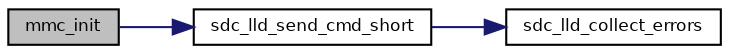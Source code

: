digraph "mmc_init"
{
  bgcolor="transparent";
  edge [fontname="Helvetica",fontsize="8",labelfontname="Helvetica",labelfontsize="8"];
  node [fontname="Helvetica",fontsize="8",shape=record];
  rankdir="LR";
  Node46 [label="mmc_init",height=0.2,width=0.4,color="black", fillcolor="grey75", style="filled", fontcolor="black"];
  Node46 -> Node47 [color="midnightblue",fontsize="8",style="solid",fontname="Helvetica"];
  Node47 [label="sdc_lld_send_cmd_short",height=0.2,width=0.4,color="black",URL="$group___s_d_c.html#gac8b8ac06b196edb5734ebc9e77d09e71",tooltip="Sends an SDIO command with a short response expected. "];
  Node47 -> Node48 [color="midnightblue",fontsize="8",style="solid",fontname="Helvetica"];
  Node48 [label="sdc_lld_collect_errors",height=0.2,width=0.4,color="black",URL="$group___s_d_c.html#ga2769aa9ad202410d6c0c79bc2b34f023",tooltip="Gets SDC errors. "];
}
